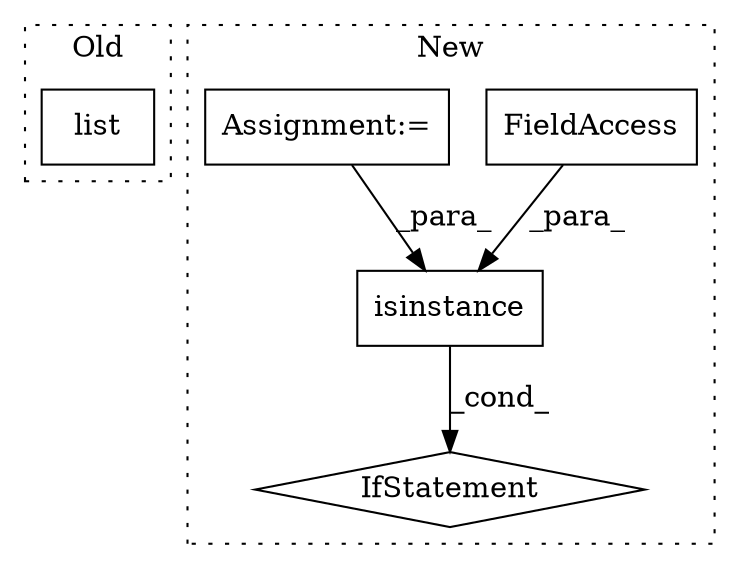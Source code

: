digraph G {
subgraph cluster0 {
1 [label="list" a="32" s="1062,1077" l="5,1" shape="box"];
label = "Old";
style="dotted";
}
subgraph cluster1 {
2 [label="isinstance" a="32" s="1074,1100" l="11,1" shape="box"];
3 [label="IfStatement" a="25" s="1069,1101" l="4,2" shape="diamond"];
4 [label="FieldAccess" a="22" s="1096" l="4" shape="box"];
5 [label="Assignment:=" a="7" s="762" l="10" shape="box"];
label = "New";
style="dotted";
}
2 -> 3 [label="_cond_"];
4 -> 2 [label="_para_"];
5 -> 2 [label="_para_"];
}